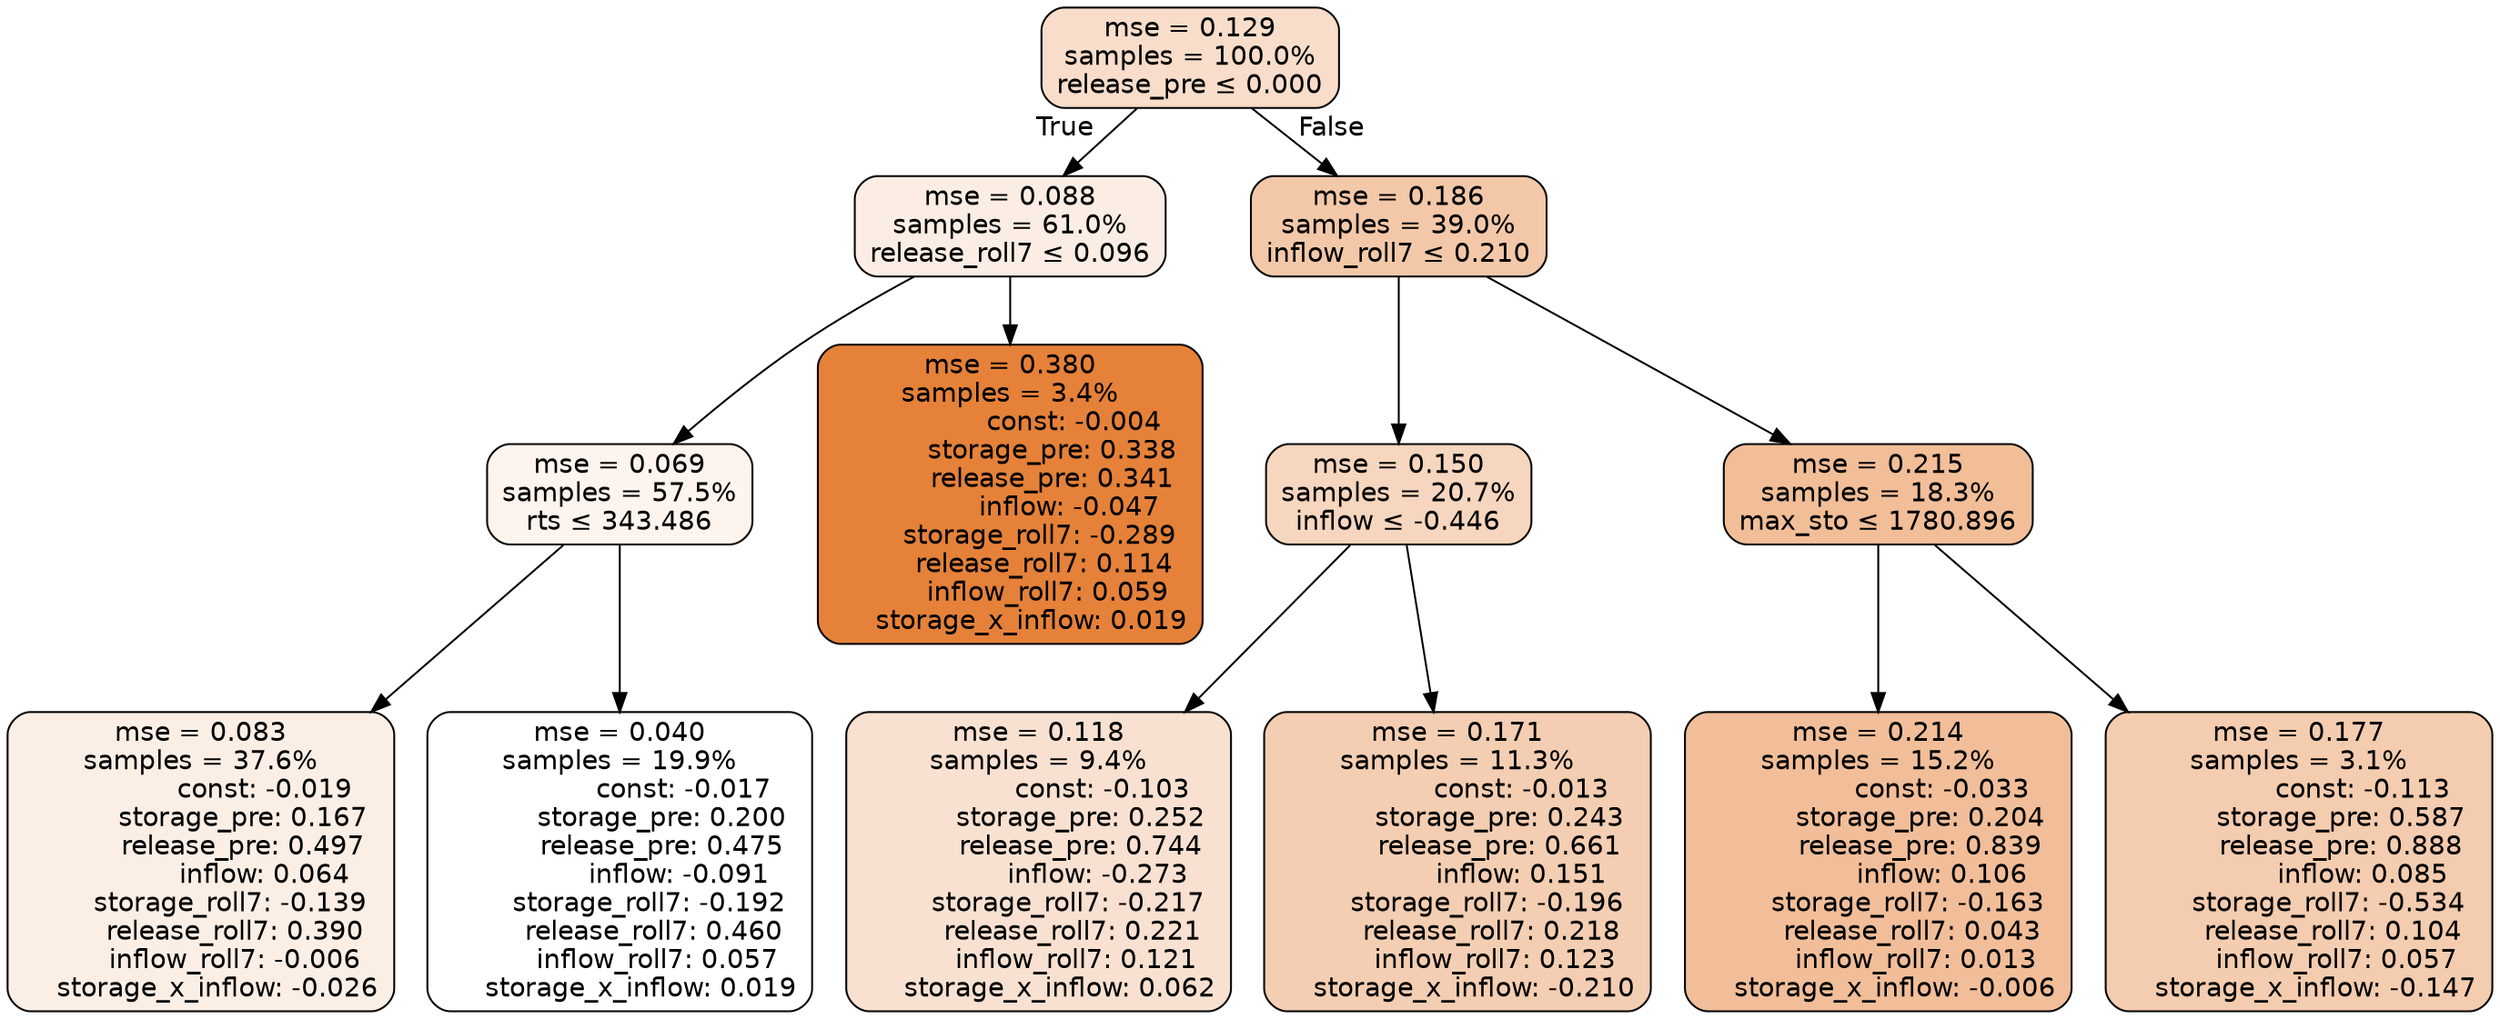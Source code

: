 digraph tree {
bgcolor="transparent"
node [shape=rectangle, style="filled, rounded", color="black", fontname=helvetica] ;
edge [fontname=helvetica] ;
	"0" [label="mse = 0.129
samples = 100.0%
release_pre &le; 0.000", fillcolor="#f8ddca"]
	"1" [label="mse = 0.088
samples = 61.0%
release_roll7 &le; 0.096", fillcolor="#fbede3"]
	"2" [label="mse = 0.069
samples = 57.5%
rts &le; 343.486", fillcolor="#fcf4ed"]
	"3" [label="mse = 0.083
samples = 37.6%
               const: -0.019
          storage_pre: 0.167
          release_pre: 0.497
               inflow: 0.064
       storage_roll7: -0.139
        release_roll7: 0.390
        inflow_roll7: -0.006
    storage_x_inflow: -0.026", fillcolor="#fbeee5"]
	"4" [label="mse = 0.040
samples = 19.9%
               const: -0.017
          storage_pre: 0.200
          release_pre: 0.475
              inflow: -0.091
       storage_roll7: -0.192
        release_roll7: 0.460
         inflow_roll7: 0.057
     storage_x_inflow: 0.019", fillcolor="#ffffff"]
	"5" [label="mse = 0.380
samples = 3.4%
               const: -0.004
          storage_pre: 0.338
          release_pre: 0.341
              inflow: -0.047
       storage_roll7: -0.289
        release_roll7: 0.114
         inflow_roll7: 0.059
     storage_x_inflow: 0.019", fillcolor="#e58139"]
	"6" [label="mse = 0.186
samples = 39.0%
inflow_roll7 &le; 0.210", fillcolor="#f3c8a9"]
	"7" [label="mse = 0.150
samples = 20.7%
inflow &le; -0.446", fillcolor="#f6d6be"]
	"8" [label="mse = 0.118
samples = 9.4%
               const: -0.103
          storage_pre: 0.252
          release_pre: 0.744
              inflow: -0.273
       storage_roll7: -0.217
        release_roll7: 0.221
         inflow_roll7: 0.121
     storage_x_inflow: 0.062", fillcolor="#f8e1d1"]
	"9" [label="mse = 0.171
samples = 11.3%
               const: -0.013
          storage_pre: 0.243
          release_pre: 0.661
               inflow: 0.151
       storage_roll7: -0.196
        release_roll7: 0.218
         inflow_roll7: 0.123
    storage_x_inflow: -0.210", fillcolor="#f4ceb2"]
	"10" [label="mse = 0.215
samples = 18.3%
max_sto &le; 1780.896", fillcolor="#f1be98"]
	"11" [label="mse = 0.214
samples = 15.2%
               const: -0.033
          storage_pre: 0.204
          release_pre: 0.839
               inflow: 0.106
       storage_roll7: -0.163
        release_roll7: 0.043
         inflow_roll7: 0.013
    storage_x_inflow: -0.006", fillcolor="#f1be99"]
	"12" [label="mse = 0.177
samples = 3.1%
               const: -0.113
          storage_pre: 0.587
          release_pre: 0.888
               inflow: 0.085
       storage_roll7: -0.534
        release_roll7: 0.104
         inflow_roll7: 0.057
    storage_x_inflow: -0.147", fillcolor="#f4ccaf"]

	"0" -> "1" [labeldistance=2.5, labelangle=45, headlabel="True"]
	"1" -> "2"
	"2" -> "3"
	"2" -> "4"
	"1" -> "5"
	"0" -> "6" [labeldistance=2.5, labelangle=-45, headlabel="False"]
	"6" -> "7"
	"7" -> "8"
	"7" -> "9"
	"6" -> "10"
	"10" -> "11"
	"10" -> "12"
}